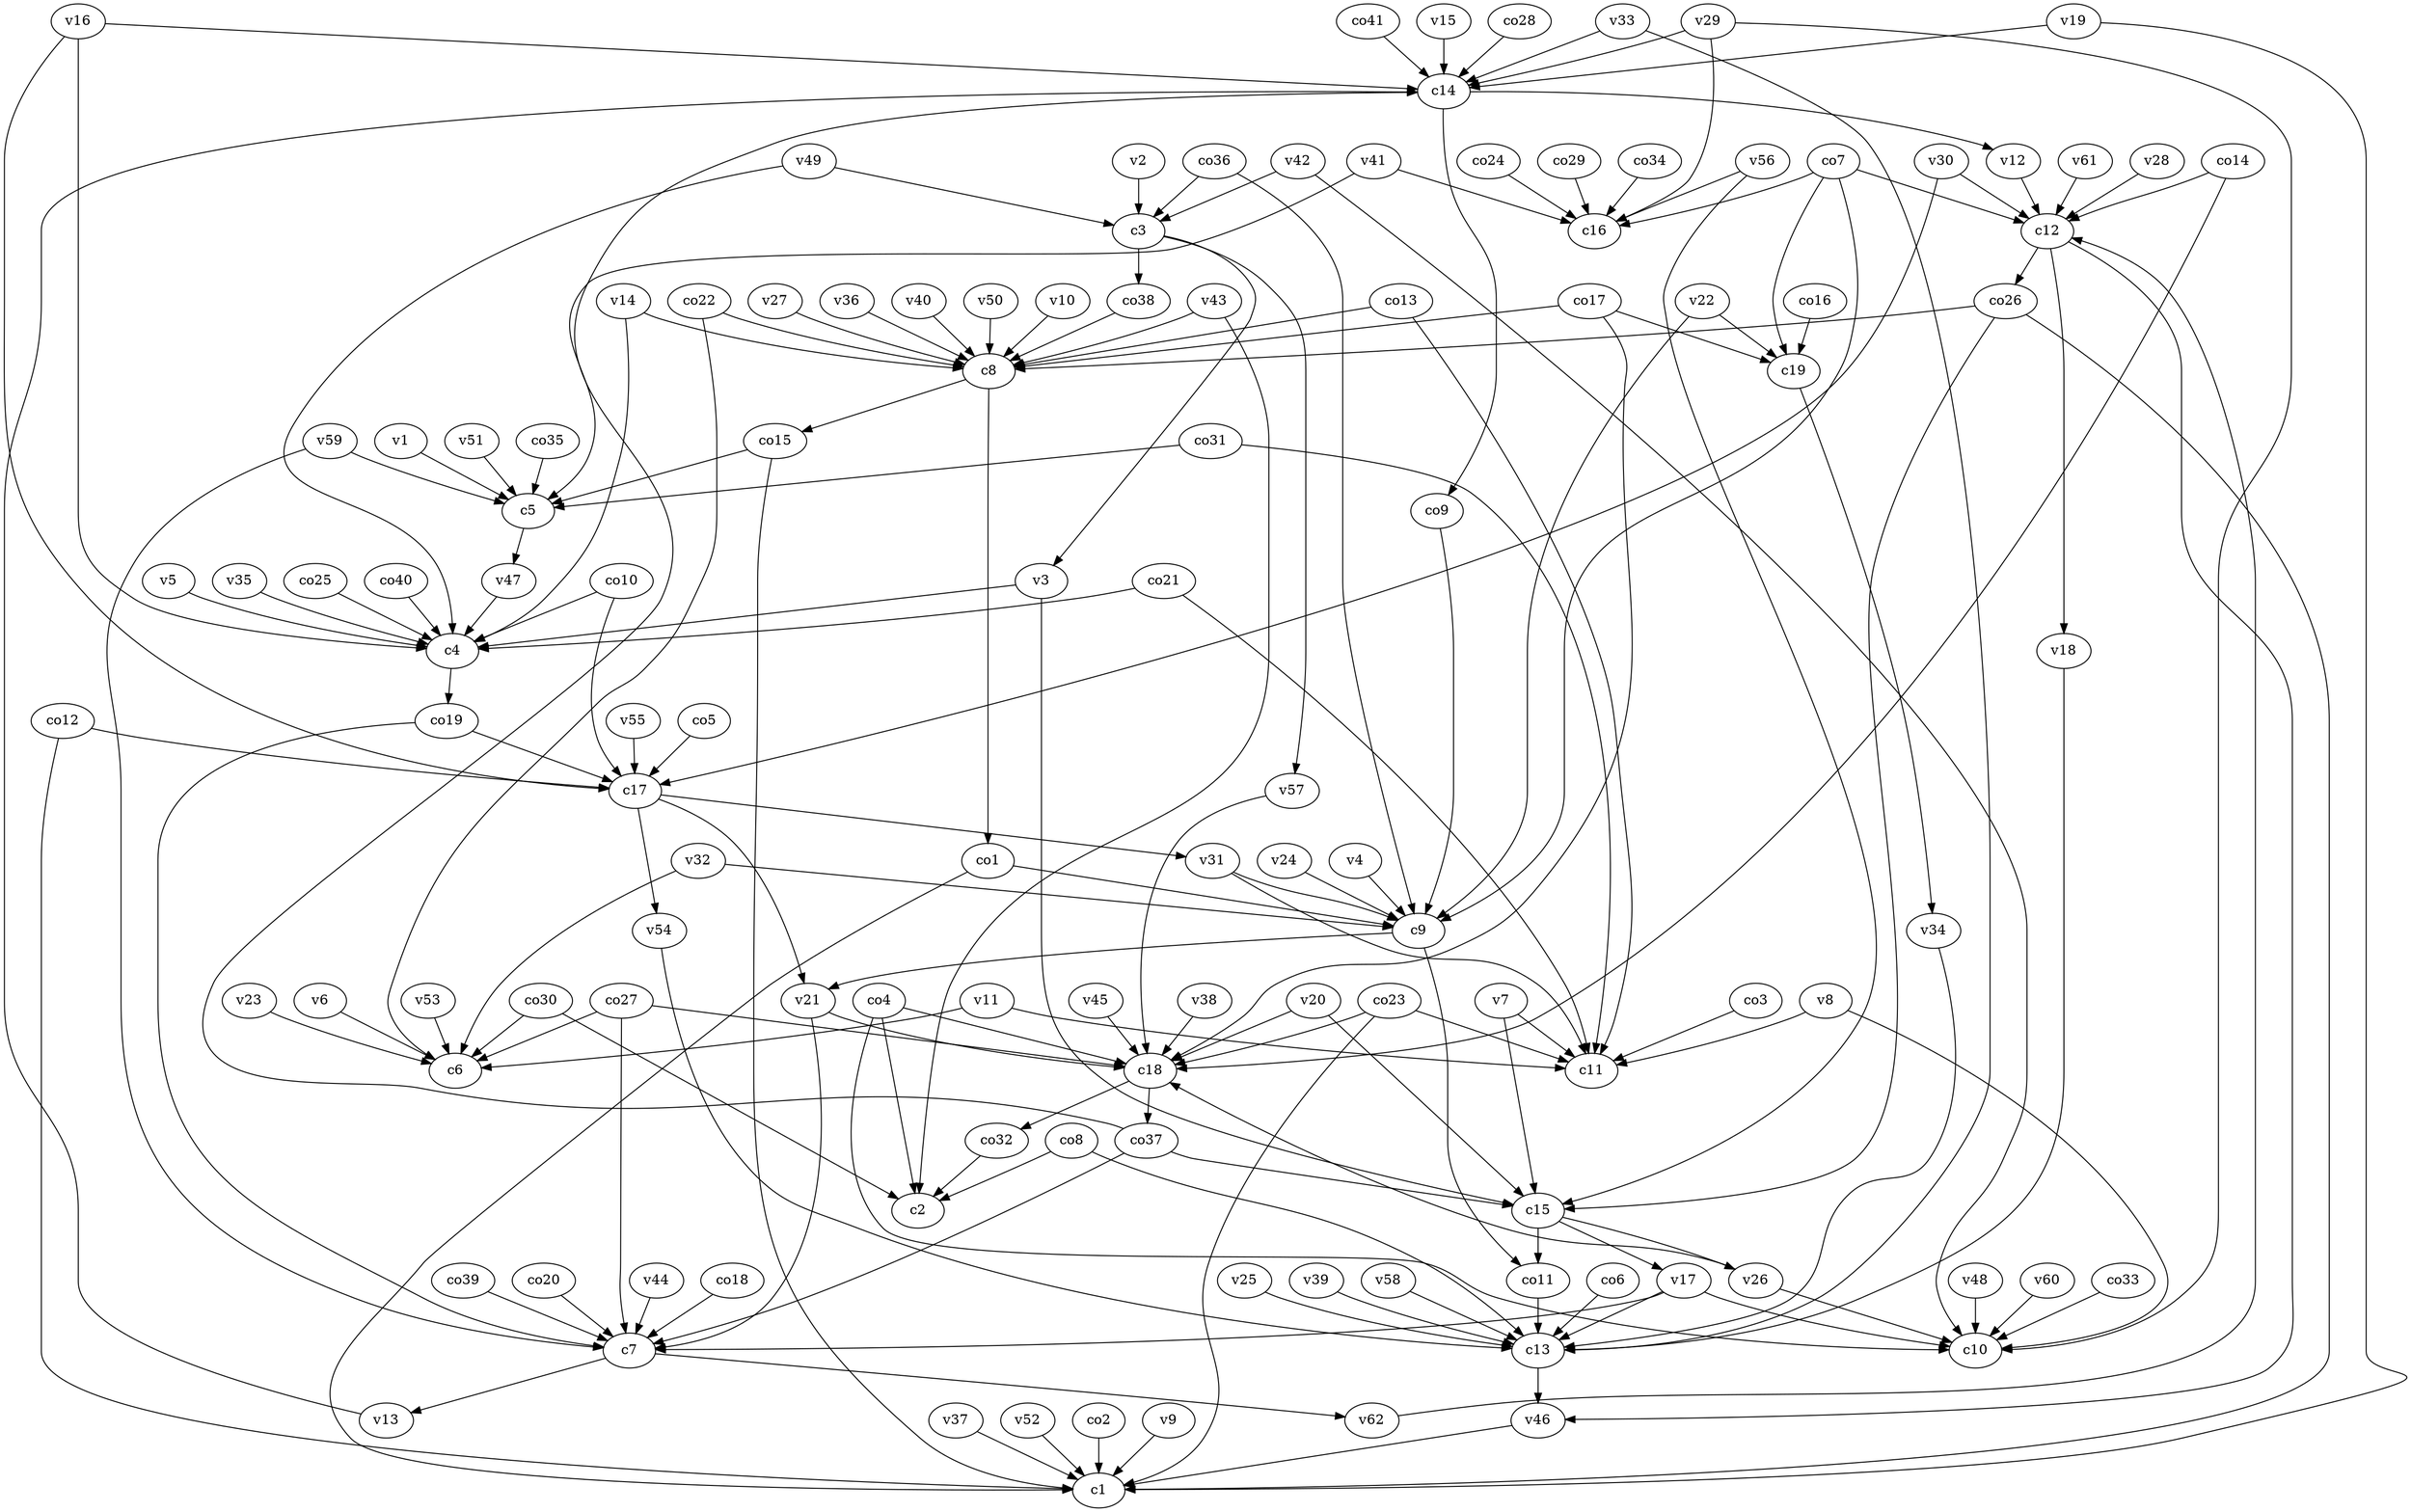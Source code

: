 strict digraph  {
c1;
c2;
c3;
c4;
c5;
c6;
c7;
c8;
c9;
c10;
c11;
c12;
c13;
c14;
c15;
c16;
c17;
c18;
c19;
v1;
v2;
v3;
v4;
v5;
v6;
v7;
v8;
v9;
v10;
v11;
v12;
v13;
v14;
v15;
v16;
v17;
v18;
v19;
v20;
v21;
v22;
v23;
v24;
v25;
v26;
v27;
v28;
v29;
v30;
v31;
v32;
v33;
v34;
v35;
v36;
v37;
v38;
v39;
v40;
v41;
v42;
v43;
v44;
v45;
v46;
v47;
v48;
v49;
v50;
v51;
v52;
v53;
v54;
v55;
v56;
v57;
v58;
v59;
v60;
v61;
v62;
co1;
co2;
co3;
co4;
co5;
co6;
co7;
co8;
co9;
co10;
co11;
co12;
co13;
co14;
co15;
co16;
co17;
co18;
co19;
co20;
co21;
co22;
co23;
co24;
co25;
co26;
co27;
co28;
co29;
co30;
co31;
co32;
co33;
co34;
co35;
co36;
co37;
co38;
co39;
co40;
co41;
c3 -> co38  [weight=1];
c3 -> v57  [weight=1];
c3 -> v3  [weight=1];
c4 -> co19  [weight=1];
c5 -> v47  [weight=1];
c7 -> v62  [weight=1];
c7 -> v13  [weight=1];
c8 -> co15  [weight=1];
c8 -> co1  [weight=1];
c9 -> co11  [weight=1];
c9 -> v21  [weight=1];
c12 -> v18  [weight=1];
c12 -> v46  [weight=1];
c12 -> co26  [weight=1];
c13 -> v46  [weight=1];
c14 -> v12  [weight=1];
c14 -> co9  [weight=1];
c15 -> co11  [weight=1];
c15 -> v26  [weight=1];
c15 -> v17  [weight=1];
c17 -> v31  [weight=1];
c17 -> v21  [weight=1];
c17 -> v54  [weight=1];
c18 -> co37  [weight=1];
c18 -> co32  [weight=1];
c19 -> v34  [weight=1];
v1 -> c5  [weight=1];
v2 -> c3  [weight=1];
v3 -> c15  [weight=1];
v3 -> c4  [weight=1];
v4 -> c9  [weight=1];
v5 -> c4  [weight=1];
v6 -> c6  [weight=1];
v7 -> c11  [weight=1];
v7 -> c15  [weight=1];
v8 -> c11  [weight=1];
v8 -> c10  [weight=1];
v9 -> c1  [weight=1];
v10 -> c8  [weight=1];
v11 -> c11  [weight=1];
v11 -> c6  [weight=1];
v12 -> c12  [weight=1];
v13 -> c14  [weight=1];
v14 -> c8  [weight=1];
v14 -> c4  [weight=1];
v15 -> c14  [weight=1];
v16 -> c17  [weight=1];
v16 -> c4  [weight=1];
v16 -> c14  [weight=1];
v17 -> c7  [weight=1];
v17 -> c10  [weight=1];
v17 -> c13  [weight=1];
v18 -> c13  [weight=1];
v19 -> c14  [weight=1];
v19 -> c1  [weight=1];
v20 -> c18  [weight=1];
v20 -> c15  [weight=1];
v21 -> c7  [weight=1];
v21 -> c18  [weight=1];
v22 -> c9  [weight=1];
v22 -> c19  [weight=1];
v23 -> c6  [weight=1];
v24 -> c9  [weight=1];
v25 -> c13  [weight=1];
v26 -> c18  [weight=1];
v26 -> c10  [weight=1];
v27 -> c8  [weight=1];
v28 -> c12  [weight=1];
v29 -> c10  [weight=1];
v29 -> c14  [weight=1];
v29 -> c16  [weight=1];
v30 -> c12  [weight=1];
v30 -> c17  [weight=1];
v31 -> c11  [weight=1];
v31 -> c9  [weight=1];
v32 -> c9  [weight=1];
v32 -> c6  [weight=1];
v33 -> c14  [weight=1];
v33 -> c13  [weight=1];
v34 -> c13  [weight=1];
v35 -> c4  [weight=1];
v36 -> c8  [weight=1];
v37 -> c1  [weight=1];
v38 -> c18  [weight=1];
v39 -> c13  [weight=1];
v40 -> c8  [weight=1];
v41 -> c16  [weight=1];
v41 -> c5  [weight=1];
v42 -> c10  [weight=1];
v42 -> c3  [weight=1];
v43 -> c8  [weight=1];
v43 -> c2  [weight=1];
v44 -> c7  [weight=1];
v45 -> c18  [weight=1];
v46 -> c1  [weight=1];
v47 -> c4  [weight=1];
v48 -> c10  [weight=1];
v49 -> c4  [weight=1];
v49 -> c3  [weight=1];
v50 -> c8  [weight=1];
v51 -> c5  [weight=1];
v52 -> c1  [weight=1];
v53 -> c6  [weight=1];
v54 -> c13  [weight=1];
v55 -> c17  [weight=1];
v56 -> c16  [weight=1];
v56 -> c15  [weight=1];
v57 -> c18  [weight=1];
v58 -> c13  [weight=1];
v59 -> c5  [weight=1];
v59 -> c7  [weight=1];
v60 -> c10  [weight=1];
v61 -> c12  [weight=1];
v62 -> c12  [weight=1];
co1 -> c9  [weight=1];
co1 -> c1  [weight=1];
co2 -> c1  [weight=1];
co3 -> c11  [weight=1];
co4 -> c2  [weight=1];
co4 -> c18  [weight=1];
co4 -> c10  [weight=1];
co5 -> c17  [weight=1];
co6 -> c13  [weight=1];
co7 -> c12  [weight=1];
co7 -> c9  [weight=1];
co7 -> c16  [weight=1];
co7 -> c19  [weight=1];
co8 -> c2  [weight=1];
co8 -> c13  [weight=1];
co9 -> c9  [weight=1];
co10 -> c17  [weight=1];
co10 -> c4  [weight=1];
co11 -> c13  [weight=1];
co12 -> c17  [weight=1];
co12 -> c1  [weight=1];
co13 -> c8  [weight=1];
co13 -> c11  [weight=1];
co14 -> c18  [weight=1];
co14 -> c12  [weight=1];
co15 -> c1  [weight=1];
co15 -> c5  [weight=1];
co16 -> c19  [weight=1];
co17 -> c19  [weight=1];
co17 -> c18  [weight=1];
co17 -> c8  [weight=1];
co18 -> c7  [weight=1];
co19 -> c17  [weight=1];
co19 -> c7  [weight=1];
co20 -> c7  [weight=1];
co21 -> c11  [weight=1];
co21 -> c4  [weight=1];
co22 -> c6  [weight=1];
co22 -> c8  [weight=1];
co23 -> c1  [weight=1];
co23 -> c18  [weight=1];
co23 -> c11  [weight=1];
co24 -> c16  [weight=1];
co25 -> c4  [weight=1];
co26 -> c8  [weight=1];
co26 -> c1  [weight=1];
co26 -> c15  [weight=1];
co27 -> c6  [weight=1];
co27 -> c7  [weight=1];
co27 -> c18  [weight=1];
co28 -> c14  [weight=1];
co29 -> c16  [weight=1];
co30 -> c6  [weight=1];
co30 -> c2  [weight=1];
co31 -> c11  [weight=1];
co31 -> c5  [weight=1];
co32 -> c2  [weight=1];
co33 -> c10  [weight=1];
co34 -> c16  [weight=1];
co35 -> c5  [weight=1];
co36 -> c9  [weight=1];
co36 -> c3  [weight=1];
co37 -> c7  [weight=1];
co37 -> c15  [weight=1];
co37 -> c14  [weight=1];
co38 -> c8  [weight=1];
co39 -> c7  [weight=1];
co40 -> c4  [weight=1];
co41 -> c14  [weight=1];
}
